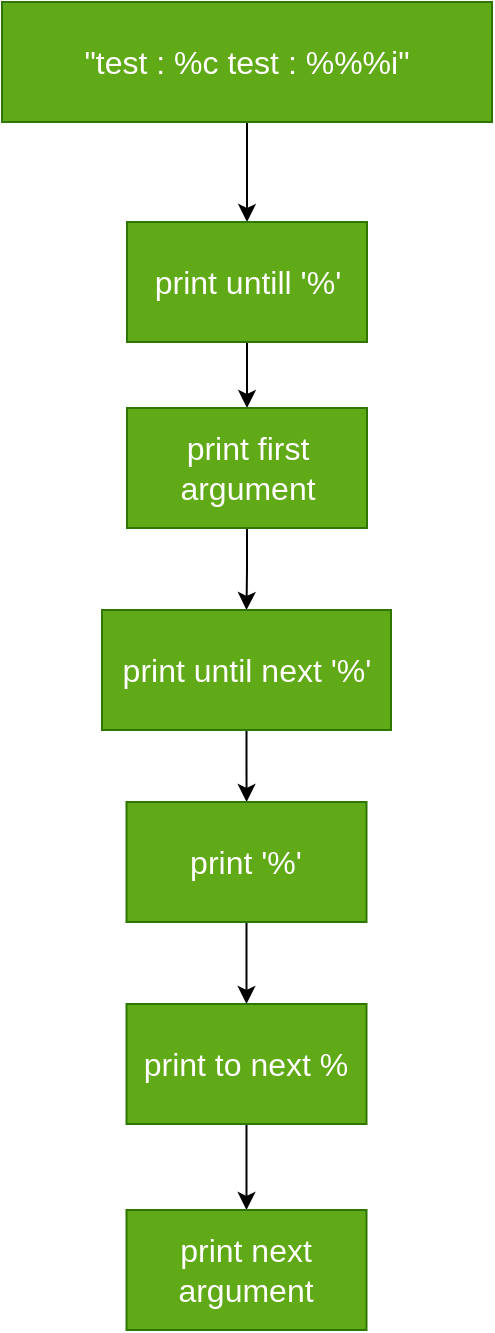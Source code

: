 <mxfile version="21.6.8" type="device">
  <diagram name="Page-1" id="xJ4cdNUSsaX9OzZSHkuw">
    <mxGraphModel dx="1364" dy="963" grid="1" gridSize="10" guides="1" tooltips="1" connect="1" arrows="1" fold="1" page="1" pageScale="1" pageWidth="850" pageHeight="1100" math="0" shadow="0">
      <root>
        <mxCell id="0" />
        <mxCell id="1" parent="0" />
        <mxCell id="KPMjPUEi0mdEPTyGmCip-3" value="" style="edgeStyle=orthogonalEdgeStyle;rounded=0;orthogonalLoop=1;jettySize=auto;html=1;" edge="1" parent="1" source="KPMjPUEi0mdEPTyGmCip-1" target="KPMjPUEi0mdEPTyGmCip-2">
          <mxGeometry relative="1" as="geometry" />
        </mxCell>
        <mxCell id="KPMjPUEi0mdEPTyGmCip-1" value="&quot;test : %c test : %%%i&quot;" style="rounded=0;whiteSpace=wrap;html=1;fillColor=#60a917;fontColor=#ffffff;strokeColor=#2D7600;fontSize=16;" vertex="1" parent="1">
          <mxGeometry x="303" y="210" width="245" height="60" as="geometry" />
        </mxCell>
        <mxCell id="KPMjPUEi0mdEPTyGmCip-5" value="" style="edgeStyle=orthogonalEdgeStyle;rounded=0;orthogonalLoop=1;jettySize=auto;html=1;" edge="1" parent="1" source="KPMjPUEi0mdEPTyGmCip-2" target="KPMjPUEi0mdEPTyGmCip-4">
          <mxGeometry relative="1" as="geometry" />
        </mxCell>
        <mxCell id="KPMjPUEi0mdEPTyGmCip-2" value="print untill &#39;%&#39;" style="whiteSpace=wrap;html=1;fontSize=16;fillColor=#60a917;strokeColor=#2D7600;fontColor=#ffffff;rounded=0;" vertex="1" parent="1">
          <mxGeometry x="365.5" y="320" width="120" height="60" as="geometry" />
        </mxCell>
        <mxCell id="KPMjPUEi0mdEPTyGmCip-7" value="" style="edgeStyle=orthogonalEdgeStyle;rounded=0;orthogonalLoop=1;jettySize=auto;html=1;" edge="1" parent="1" source="KPMjPUEi0mdEPTyGmCip-4" target="KPMjPUEi0mdEPTyGmCip-6">
          <mxGeometry relative="1" as="geometry" />
        </mxCell>
        <mxCell id="KPMjPUEi0mdEPTyGmCip-4" value="print first argument" style="whiteSpace=wrap;html=1;fontSize=16;fillColor=#60a917;strokeColor=#2D7600;fontColor=#ffffff;rounded=0;" vertex="1" parent="1">
          <mxGeometry x="365.5" y="413" width="120" height="60" as="geometry" />
        </mxCell>
        <mxCell id="KPMjPUEi0mdEPTyGmCip-9" value="" style="edgeStyle=orthogonalEdgeStyle;rounded=0;orthogonalLoop=1;jettySize=auto;html=1;" edge="1" parent="1" source="KPMjPUEi0mdEPTyGmCip-6" target="KPMjPUEi0mdEPTyGmCip-8">
          <mxGeometry relative="1" as="geometry" />
        </mxCell>
        <mxCell id="KPMjPUEi0mdEPTyGmCip-6" value="print until next &#39;%&#39;" style="whiteSpace=wrap;html=1;fontSize=16;fillColor=#60a917;strokeColor=#2D7600;fontColor=#ffffff;rounded=0;" vertex="1" parent="1">
          <mxGeometry x="353" y="514" width="144.5" height="60" as="geometry" />
        </mxCell>
        <mxCell id="KPMjPUEi0mdEPTyGmCip-11" value="" style="edgeStyle=orthogonalEdgeStyle;rounded=0;orthogonalLoop=1;jettySize=auto;html=1;" edge="1" parent="1" source="KPMjPUEi0mdEPTyGmCip-8" target="KPMjPUEi0mdEPTyGmCip-10">
          <mxGeometry relative="1" as="geometry" />
        </mxCell>
        <mxCell id="KPMjPUEi0mdEPTyGmCip-8" value="print &#39;%&#39;" style="whiteSpace=wrap;html=1;fontSize=16;fillColor=#60a917;strokeColor=#2D7600;fontColor=#ffffff;rounded=0;" vertex="1" parent="1">
          <mxGeometry x="365.25" y="610" width="120" height="60" as="geometry" />
        </mxCell>
        <mxCell id="KPMjPUEi0mdEPTyGmCip-13" value="" style="edgeStyle=orthogonalEdgeStyle;rounded=0;orthogonalLoop=1;jettySize=auto;html=1;" edge="1" parent="1" source="KPMjPUEi0mdEPTyGmCip-10" target="KPMjPUEi0mdEPTyGmCip-12">
          <mxGeometry relative="1" as="geometry" />
        </mxCell>
        <mxCell id="KPMjPUEi0mdEPTyGmCip-10" value="print to next %" style="whiteSpace=wrap;html=1;fontSize=16;fillColor=#60a917;strokeColor=#2D7600;fontColor=#ffffff;rounded=0;" vertex="1" parent="1">
          <mxGeometry x="365.25" y="711" width="120" height="60" as="geometry" />
        </mxCell>
        <mxCell id="KPMjPUEi0mdEPTyGmCip-12" value="print next argument" style="whiteSpace=wrap;html=1;fontSize=16;fillColor=#60a917;strokeColor=#2D7600;fontColor=#ffffff;rounded=0;" vertex="1" parent="1">
          <mxGeometry x="365.25" y="814" width="120" height="60" as="geometry" />
        </mxCell>
      </root>
    </mxGraphModel>
  </diagram>
</mxfile>
